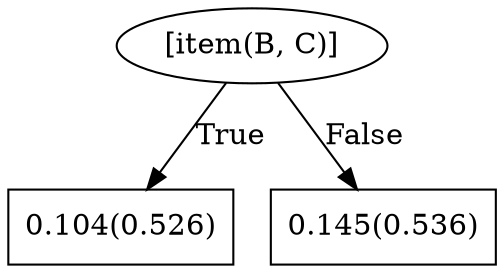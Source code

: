 digraph G{ 
1[label = "[item(B, C)]"];
1 -> 2[label="True"];
1 -> 3[label="False"];
2[shape = box,label = "0.104(0.526)"];
3[shape = box,label = "0.145(0.536)"];
}
